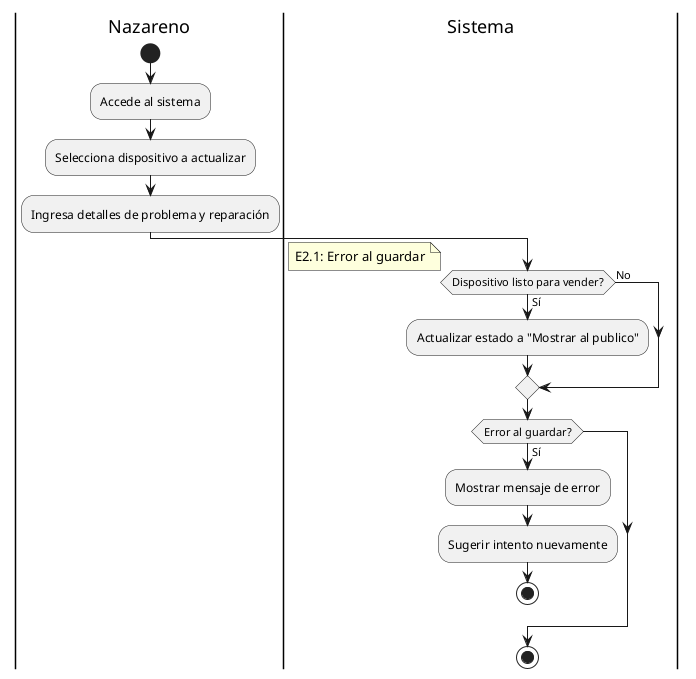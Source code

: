 @startuml

' Diagrama de actividad para BUC02 – Registrar reparación de dispositivo
|Nazareno|
start
:Accede al sistema;
:Selecciona dispositivo a actualizar;
:Ingresa detalles de problema y reparación;
|Sistema|
if (Dispositivo listo para vender?) then (Sí)
  :Actualizar estado a "Mostrar al publico";
else (No)
endif

' Excepción
note right: E2.1: Error al guardar
if (Error al guardar?) then (Sí)
  :Mostrar mensaje de error;
  :Sugerir intento nuevamente;
  stop
endif
stop

@enduml